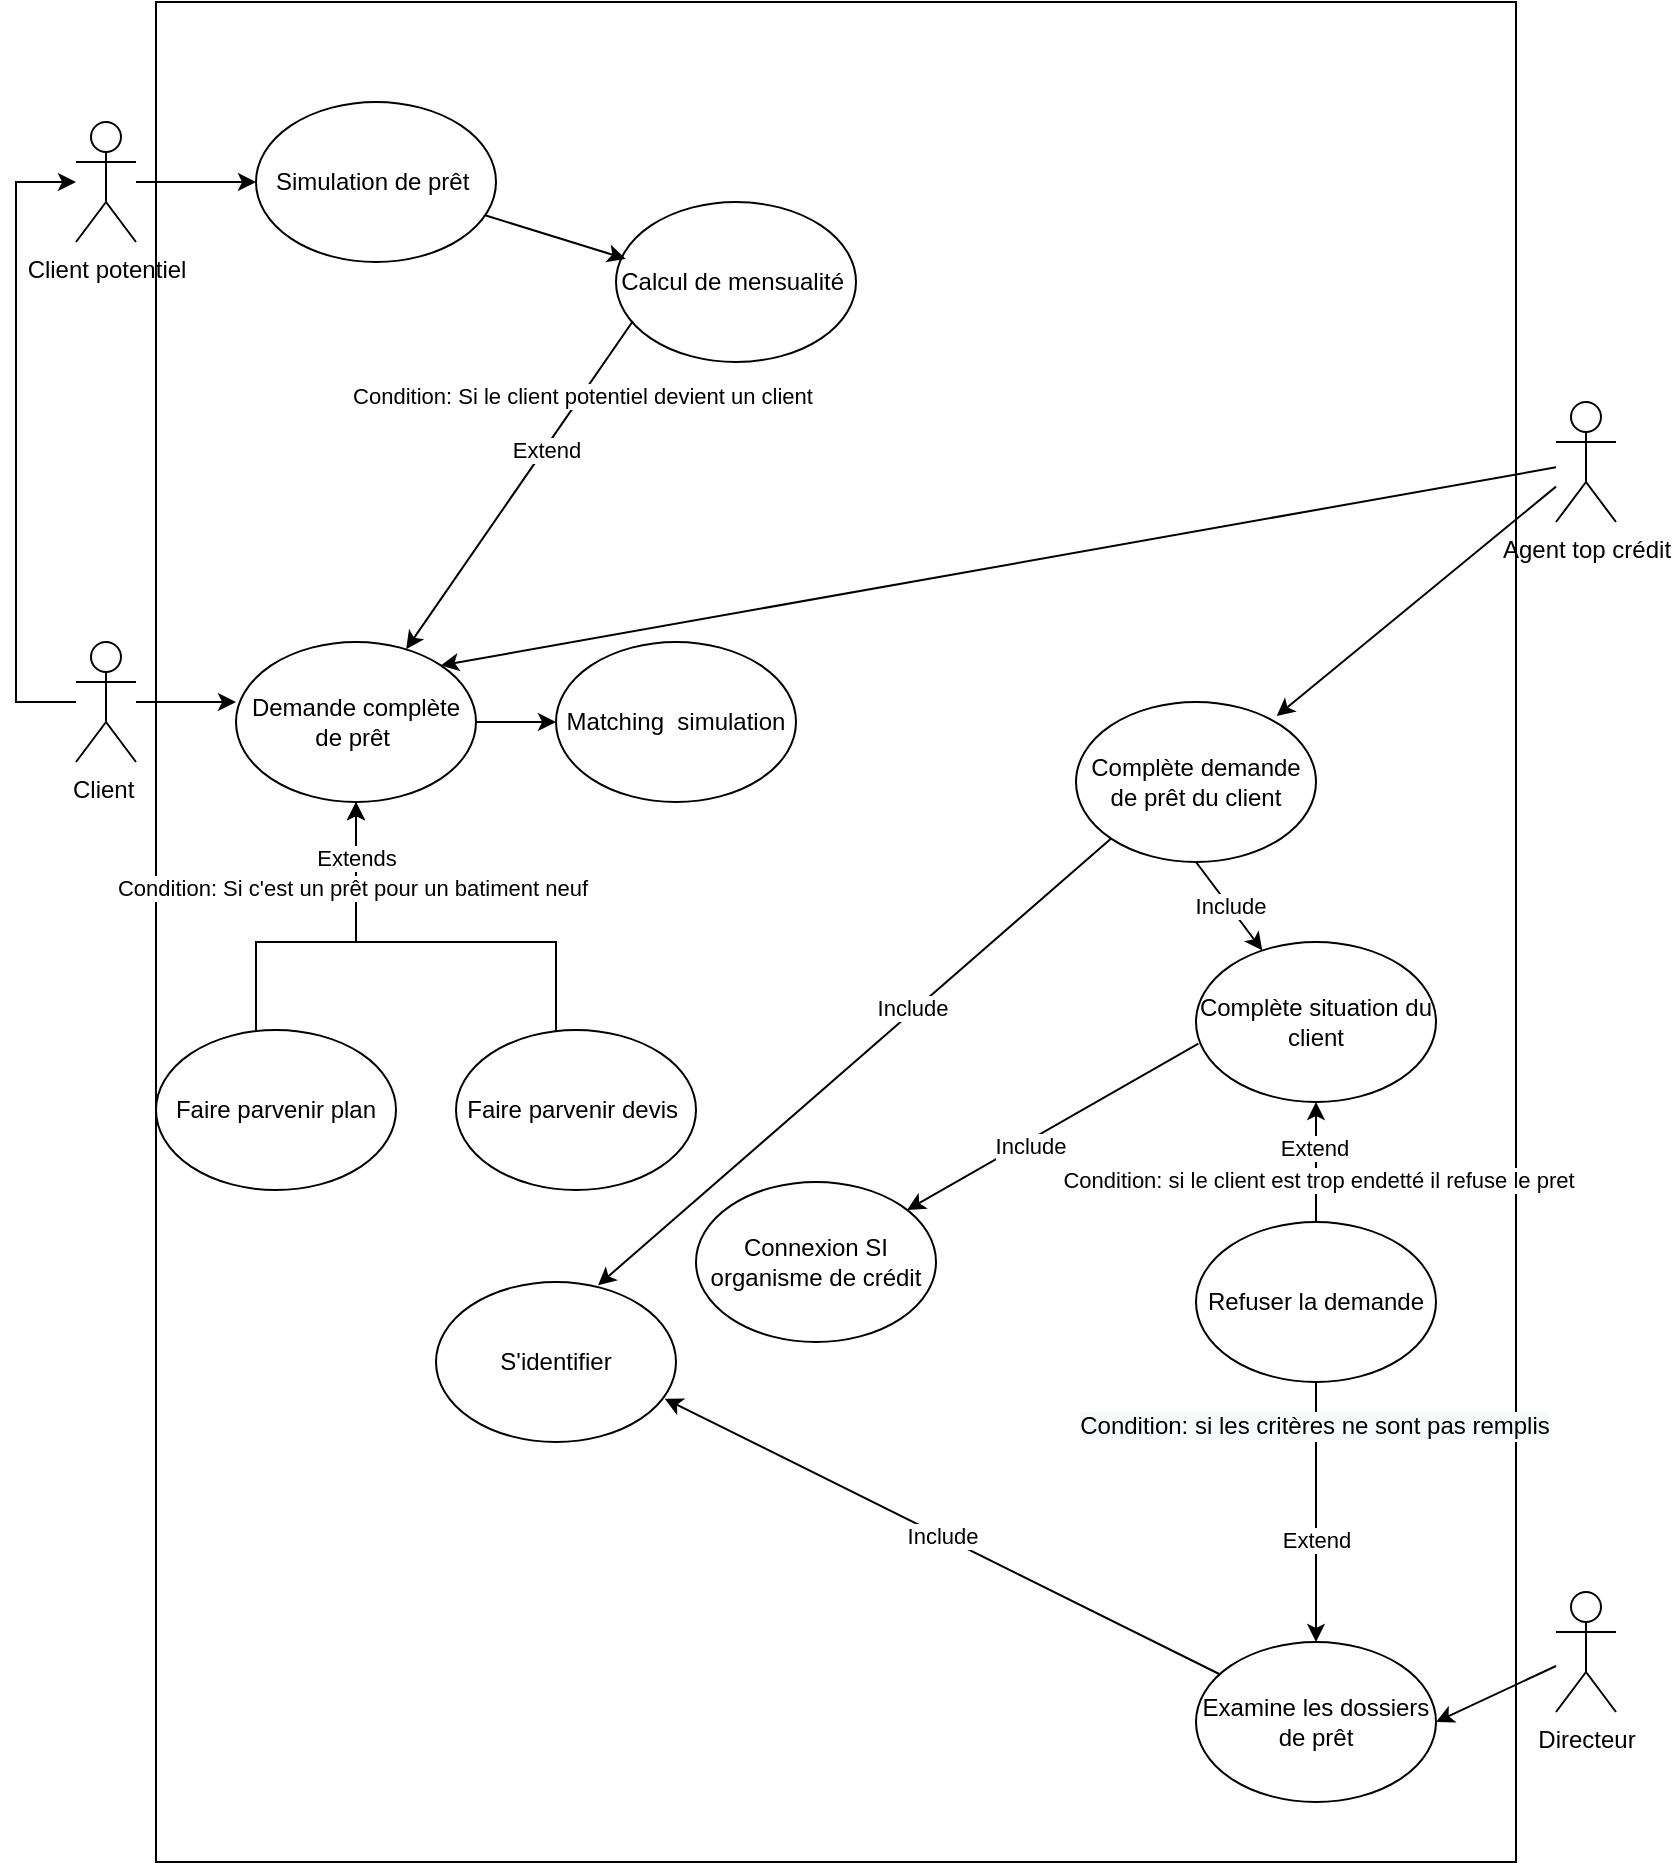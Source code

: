 <mxfile version="20.4.1" type="github">
  <diagram id="sLfjdKfzsrojfRRoex2J" name="Page-1">
    <mxGraphModel dx="2252" dy="817" grid="1" gridSize="10" guides="1" tooltips="1" connect="1" arrows="1" fold="1" page="1" pageScale="1" pageWidth="827" pageHeight="1169" math="0" shadow="0">
      <root>
        <mxCell id="0" />
        <mxCell id="1" parent="0" />
        <mxCell id="UNbvl4Z_Z1AyvjZRaRcP-1" value="" style="rounded=0;whiteSpace=wrap;html=1;" parent="1" vertex="1">
          <mxGeometry x="70" y="90" width="680" height="930" as="geometry" />
        </mxCell>
        <mxCell id="UNbvl4Z_Z1AyvjZRaRcP-27" style="edgeStyle=orthogonalEdgeStyle;rounded=0;orthogonalLoop=1;jettySize=auto;html=1;" parent="1" source="UNbvl4Z_Z1AyvjZRaRcP-4" target="UNbvl4Z_Z1AyvjZRaRcP-25" edge="1">
          <mxGeometry relative="1" as="geometry" />
        </mxCell>
        <mxCell id="UNbvl4Z_Z1AyvjZRaRcP-4" value="Client potentiel" style="shape=umlActor;verticalLabelPosition=bottom;verticalAlign=top;html=1;outlineConnect=0;" parent="1" vertex="1">
          <mxGeometry x="30" y="150" width="30" height="60" as="geometry" />
        </mxCell>
        <mxCell id="UNbvl4Z_Z1AyvjZRaRcP-5" value="Agent top crédit" style="shape=umlActor;verticalLabelPosition=bottom;verticalAlign=top;html=1;outlineConnect=0;" parent="1" vertex="1">
          <mxGeometry x="770" y="290" width="30" height="60" as="geometry" />
        </mxCell>
        <mxCell id="UNbvl4Z_Z1AyvjZRaRcP-6" value="Directeur" style="shape=umlActor;verticalLabelPosition=bottom;verticalAlign=top;html=1;outlineConnect=0;" parent="1" vertex="1">
          <mxGeometry x="770" y="885" width="30" height="60" as="geometry" />
        </mxCell>
        <mxCell id="UNbvl4Z_Z1AyvjZRaRcP-39" style="edgeStyle=orthogonalEdgeStyle;rounded=0;orthogonalLoop=1;jettySize=auto;html=1;entryX=0.5;entryY=1;entryDx=0;entryDy=0;" parent="1" source="UNbvl4Z_Z1AyvjZRaRcP-12" target="UNbvl4Z_Z1AyvjZRaRcP-23" edge="1">
          <mxGeometry relative="1" as="geometry">
            <Array as="points">
              <mxPoint x="270" y="560" />
              <mxPoint x="170" y="560" />
            </Array>
          </mxGeometry>
        </mxCell>
        <mxCell id="UNbvl4Z_Z1AyvjZRaRcP-12" value="Faire parvenir devis&amp;nbsp;" style="ellipse;whiteSpace=wrap;html=1;" parent="1" vertex="1">
          <mxGeometry x="220" y="604" width="120" height="80" as="geometry" />
        </mxCell>
        <mxCell id="UNbvl4Z_Z1AyvjZRaRcP-13" value="S&#39;identifier" style="ellipse;whiteSpace=wrap;html=1;" parent="1" vertex="1">
          <mxGeometry x="210" y="730" width="120" height="80" as="geometry" />
        </mxCell>
        <mxCell id="UNbvl4Z_Z1AyvjZRaRcP-48" style="edgeStyle=orthogonalEdgeStyle;rounded=0;orthogonalLoop=1;jettySize=auto;html=1;entryX=0.5;entryY=1;entryDx=0;entryDy=0;" parent="1" source="UNbvl4Z_Z1AyvjZRaRcP-16" target="UNbvl4Z_Z1AyvjZRaRcP-21" edge="1">
          <mxGeometry relative="1" as="geometry" />
        </mxCell>
        <mxCell id="UNbvl4Z_Z1AyvjZRaRcP-50" value="Extend" style="edgeLabel;html=1;align=center;verticalAlign=middle;resizable=0;points=[];" parent="UNbvl4Z_Z1AyvjZRaRcP-48" vertex="1" connectable="0">
          <mxGeometry x="0.225" y="1" relative="1" as="geometry">
            <mxPoint as="offset" />
          </mxGeometry>
        </mxCell>
        <mxCell id="uG17ihKQL3IOpoVoazir-16" value="Condition: si le client est trop endetté il refuse le pret" style="edgeLabel;html=1;align=center;verticalAlign=middle;resizable=0;points=[];" vertex="1" connectable="0" parent="UNbvl4Z_Z1AyvjZRaRcP-48">
          <mxGeometry x="-0.307" y="-1" relative="1" as="geometry">
            <mxPoint as="offset" />
          </mxGeometry>
        </mxCell>
        <mxCell id="UNbvl4Z_Z1AyvjZRaRcP-16" value="Refuser la demande" style="ellipse;whiteSpace=wrap;html=1;" parent="1" vertex="1">
          <mxGeometry x="590" y="700" width="120" height="80" as="geometry" />
        </mxCell>
        <mxCell id="UNbvl4Z_Z1AyvjZRaRcP-38" style="edgeStyle=orthogonalEdgeStyle;rounded=0;orthogonalLoop=1;jettySize=auto;html=1;" parent="1" source="UNbvl4Z_Z1AyvjZRaRcP-17" target="UNbvl4Z_Z1AyvjZRaRcP-23" edge="1">
          <mxGeometry relative="1" as="geometry">
            <Array as="points">
              <mxPoint x="120" y="560" />
              <mxPoint x="170" y="560" />
            </Array>
          </mxGeometry>
        </mxCell>
        <mxCell id="UNbvl4Z_Z1AyvjZRaRcP-40" value="Extends" style="edgeLabel;html=1;align=center;verticalAlign=middle;resizable=0;points=[];" parent="UNbvl4Z_Z1AyvjZRaRcP-38" vertex="1" connectable="0">
          <mxGeometry x="0.66" relative="1" as="geometry">
            <mxPoint as="offset" />
          </mxGeometry>
        </mxCell>
        <mxCell id="uG17ihKQL3IOpoVoazir-18" value="Condition: Si c&#39;est un prêt pour un batiment neuf" style="edgeLabel;html=1;align=center;verticalAlign=middle;resizable=0;points=[];" vertex="1" connectable="0" parent="UNbvl4Z_Z1AyvjZRaRcP-38">
          <mxGeometry x="0.479" y="2" relative="1" as="geometry">
            <mxPoint as="offset" />
          </mxGeometry>
        </mxCell>
        <mxCell id="UNbvl4Z_Z1AyvjZRaRcP-17" value="Faire parvenir plan" style="ellipse;whiteSpace=wrap;html=1;" parent="1" vertex="1">
          <mxGeometry x="70" y="604" width="120" height="80" as="geometry" />
        </mxCell>
        <mxCell id="UNbvl4Z_Z1AyvjZRaRcP-19" value="Complète demande de prêt du client" style="ellipse;whiteSpace=wrap;html=1;" parent="1" vertex="1">
          <mxGeometry x="530" y="440" width="120" height="80" as="geometry" />
        </mxCell>
        <mxCell id="UNbvl4Z_Z1AyvjZRaRcP-21" value="Complète situation du client" style="ellipse;whiteSpace=wrap;html=1;" parent="1" vertex="1">
          <mxGeometry x="590" y="560" width="120" height="80" as="geometry" />
        </mxCell>
        <mxCell id="UNbvl4Z_Z1AyvjZRaRcP-52" style="edgeStyle=orthogonalEdgeStyle;rounded=0;orthogonalLoop=1;jettySize=auto;html=1;exitX=0.5;exitY=1;exitDx=0;exitDy=0;" parent="1" source="UNbvl4Z_Z1AyvjZRaRcP-16" target="UNbvl4Z_Z1AyvjZRaRcP-22" edge="1">
          <mxGeometry relative="1" as="geometry" />
        </mxCell>
        <mxCell id="UNbvl4Z_Z1AyvjZRaRcP-53" value="Extend" style="edgeLabel;html=1;align=center;verticalAlign=middle;resizable=0;points=[];" parent="UNbvl4Z_Z1AyvjZRaRcP-52" vertex="1" connectable="0">
          <mxGeometry x="0.207" relative="1" as="geometry">
            <mxPoint as="offset" />
          </mxGeometry>
        </mxCell>
        <mxCell id="uG17ihKQL3IOpoVoazir-15" value="&lt;span style=&quot;font-size: 12px; background-color: rgb(248, 249, 250);&quot;&gt;Condition: si les critères ne sont pas remplis&lt;/span&gt;" style="edgeLabel;html=1;align=center;verticalAlign=middle;resizable=0;points=[];" vertex="1" connectable="0" parent="UNbvl4Z_Z1AyvjZRaRcP-52">
          <mxGeometry x="-0.663" y="-1" relative="1" as="geometry">
            <mxPoint as="offset" />
          </mxGeometry>
        </mxCell>
        <mxCell id="UNbvl4Z_Z1AyvjZRaRcP-22" value="Examine les dossiers de prêt" style="ellipse;whiteSpace=wrap;html=1;" parent="1" vertex="1">
          <mxGeometry x="590" y="910" width="120" height="80" as="geometry" />
        </mxCell>
        <mxCell id="uG17ihKQL3IOpoVoazir-21" style="edgeStyle=orthogonalEdgeStyle;rounded=0;orthogonalLoop=1;jettySize=auto;html=1;exitX=1;exitY=0.5;exitDx=0;exitDy=0;entryX=0;entryY=0.5;entryDx=0;entryDy=0;" edge="1" parent="1" source="UNbvl4Z_Z1AyvjZRaRcP-23" target="UNbvl4Z_Z1AyvjZRaRcP-41">
          <mxGeometry relative="1" as="geometry" />
        </mxCell>
        <mxCell id="UNbvl4Z_Z1AyvjZRaRcP-23" value="Demande complète de prêt&amp;nbsp;" style="ellipse;whiteSpace=wrap;html=1;" parent="1" vertex="1">
          <mxGeometry x="110" y="410" width="120" height="80" as="geometry" />
        </mxCell>
        <mxCell id="UNbvl4Z_Z1AyvjZRaRcP-24" value="Calcul de mensualité&amp;nbsp;" style="ellipse;whiteSpace=wrap;html=1;" parent="1" vertex="1">
          <mxGeometry x="300" y="190" width="120" height="80" as="geometry" />
        </mxCell>
        <mxCell id="UNbvl4Z_Z1AyvjZRaRcP-25" value="Simulation de prêt&amp;nbsp;" style="ellipse;whiteSpace=wrap;html=1;" parent="1" vertex="1">
          <mxGeometry x="120" y="140" width="120" height="80" as="geometry" />
        </mxCell>
        <mxCell id="UNbvl4Z_Z1AyvjZRaRcP-33" value="" style="endArrow=classic;html=1;rounded=0;entryX=0.04;entryY=0.355;entryDx=0;entryDy=0;entryPerimeter=0;" parent="1" source="UNbvl4Z_Z1AyvjZRaRcP-25" target="UNbvl4Z_Z1AyvjZRaRcP-24" edge="1">
          <mxGeometry width="50" height="50" relative="1" as="geometry">
            <mxPoint x="300" y="270" as="sourcePoint" />
            <mxPoint x="350" y="220" as="targetPoint" />
          </mxGeometry>
        </mxCell>
        <mxCell id="UNbvl4Z_Z1AyvjZRaRcP-41" value="Matching &amp;nbsp;simulation" style="ellipse;whiteSpace=wrap;html=1;" parent="1" vertex="1">
          <mxGeometry x="270" y="410" width="120" height="80" as="geometry" />
        </mxCell>
        <mxCell id="UNbvl4Z_Z1AyvjZRaRcP-42" value="Connexion SI organisme de crédit" style="ellipse;whiteSpace=wrap;html=1;" parent="1" vertex="1">
          <mxGeometry x="340" y="680" width="120" height="80" as="geometry" />
        </mxCell>
        <mxCell id="UNbvl4Z_Z1AyvjZRaRcP-43" value="" style="endArrow=classic;html=1;rounded=0;entryX=0.836;entryY=0.088;entryDx=0;entryDy=0;entryPerimeter=0;" parent="1" source="UNbvl4Z_Z1AyvjZRaRcP-5" target="UNbvl4Z_Z1AyvjZRaRcP-19" edge="1">
          <mxGeometry width="50" height="50" relative="1" as="geometry">
            <mxPoint x="530" y="520" as="sourcePoint" />
            <mxPoint x="580" y="470" as="targetPoint" />
          </mxGeometry>
        </mxCell>
        <mxCell id="UNbvl4Z_Z1AyvjZRaRcP-45" value="Include" style="endArrow=classic;html=1;rounded=0;exitX=0.5;exitY=1;exitDx=0;exitDy=0;" parent="1" source="UNbvl4Z_Z1AyvjZRaRcP-19" target="UNbvl4Z_Z1AyvjZRaRcP-21" edge="1">
          <mxGeometry width="50" height="50" relative="1" as="geometry">
            <mxPoint x="340" y="480" as="sourcePoint" />
            <mxPoint x="290" y="530" as="targetPoint" />
          </mxGeometry>
        </mxCell>
        <mxCell id="UNbvl4Z_Z1AyvjZRaRcP-46" value="" style="endArrow=classic;html=1;rounded=0;entryX=1;entryY=0;entryDx=0;entryDy=0;" parent="1" source="UNbvl4Z_Z1AyvjZRaRcP-5" target="UNbvl4Z_Z1AyvjZRaRcP-23" edge="1">
          <mxGeometry width="50" height="50" relative="1" as="geometry">
            <mxPoint x="530" y="480" as="sourcePoint" />
            <mxPoint x="580" y="430" as="targetPoint" />
          </mxGeometry>
        </mxCell>
        <mxCell id="UNbvl4Z_Z1AyvjZRaRcP-55" value="" style="endArrow=classic;html=1;rounded=0;entryX=0.675;entryY=0.021;entryDx=0;entryDy=0;exitX=0;exitY=1;exitDx=0;exitDy=0;entryPerimeter=0;" parent="1" source="UNbvl4Z_Z1AyvjZRaRcP-19" target="UNbvl4Z_Z1AyvjZRaRcP-13" edge="1">
          <mxGeometry width="50" height="50" relative="1" as="geometry">
            <mxPoint x="460" y="610" as="sourcePoint" />
            <mxPoint x="510" y="560" as="targetPoint" />
          </mxGeometry>
        </mxCell>
        <mxCell id="UNbvl4Z_Z1AyvjZRaRcP-56" value="Include" style="edgeLabel;html=1;align=center;verticalAlign=middle;resizable=0;points=[];" parent="UNbvl4Z_Z1AyvjZRaRcP-55" vertex="1" connectable="0">
          <mxGeometry x="-0.232" y="-2" relative="1" as="geometry">
            <mxPoint as="offset" />
          </mxGeometry>
        </mxCell>
        <mxCell id="UNbvl4Z_Z1AyvjZRaRcP-57" value="Include" style="endArrow=classic;html=1;rounded=0;entryX=0.953;entryY=0.729;entryDx=0;entryDy=0;entryPerimeter=0;" parent="1" source="UNbvl4Z_Z1AyvjZRaRcP-22" target="UNbvl4Z_Z1AyvjZRaRcP-13" edge="1">
          <mxGeometry width="50" height="50" relative="1" as="geometry">
            <mxPoint x="460" y="610" as="sourcePoint" />
            <mxPoint x="510" y="560" as="targetPoint" />
          </mxGeometry>
        </mxCell>
        <mxCell id="uG17ihKQL3IOpoVoazir-10" style="edgeStyle=orthogonalEdgeStyle;rounded=0;orthogonalLoop=1;jettySize=auto;html=1;" edge="1" parent="1" source="uG17ihKQL3IOpoVoazir-1" target="UNbvl4Z_Z1AyvjZRaRcP-4">
          <mxGeometry relative="1" as="geometry">
            <Array as="points">
              <mxPoint y="440" />
              <mxPoint y="180" />
            </Array>
          </mxGeometry>
        </mxCell>
        <mxCell id="uG17ihKQL3IOpoVoazir-22" style="edgeStyle=orthogonalEdgeStyle;rounded=0;orthogonalLoop=1;jettySize=auto;html=1;" edge="1" parent="1" source="uG17ihKQL3IOpoVoazir-1">
          <mxGeometry relative="1" as="geometry">
            <mxPoint x="110" y="440" as="targetPoint" />
          </mxGeometry>
        </mxCell>
        <mxCell id="uG17ihKQL3IOpoVoazir-1" value="Client&amp;nbsp;" style="shape=umlActor;verticalLabelPosition=bottom;verticalAlign=top;html=1;outlineConnect=0;" vertex="1" parent="1">
          <mxGeometry x="30" y="410" width="30" height="60" as="geometry" />
        </mxCell>
        <mxCell id="uG17ihKQL3IOpoVoazir-5" value="" style="endArrow=classic;html=1;rounded=0;exitX=0.01;exitY=0.635;exitDx=0;exitDy=0;exitPerimeter=0;" edge="1" parent="1" source="UNbvl4Z_Z1AyvjZRaRcP-21" target="UNbvl4Z_Z1AyvjZRaRcP-42">
          <mxGeometry width="50" height="50" relative="1" as="geometry">
            <mxPoint x="570" y="660" as="sourcePoint" />
            <mxPoint x="620" y="610" as="targetPoint" />
          </mxGeometry>
        </mxCell>
        <mxCell id="uG17ihKQL3IOpoVoazir-6" value="Include" style="edgeLabel;html=1;align=center;verticalAlign=middle;resizable=0;points=[];" vertex="1" connectable="0" parent="uG17ihKQL3IOpoVoazir-5">
          <mxGeometry x="0.177" y="2" relative="1" as="geometry">
            <mxPoint as="offset" />
          </mxGeometry>
        </mxCell>
        <mxCell id="uG17ihKQL3IOpoVoazir-13" value="" style="endArrow=classic;html=1;rounded=0;exitX=0.07;exitY=0.745;exitDx=0;exitDy=0;exitPerimeter=0;" edge="1" parent="1" source="UNbvl4Z_Z1AyvjZRaRcP-24" target="UNbvl4Z_Z1AyvjZRaRcP-23">
          <mxGeometry width="50" height="50" relative="1" as="geometry">
            <mxPoint x="680" y="610" as="sourcePoint" />
            <mxPoint x="730" y="560" as="targetPoint" />
          </mxGeometry>
        </mxCell>
        <mxCell id="uG17ihKQL3IOpoVoazir-14" value="Extend" style="edgeLabel;html=1;align=center;verticalAlign=middle;resizable=0;points=[];" vertex="1" connectable="0" parent="uG17ihKQL3IOpoVoazir-13">
          <mxGeometry x="-0.224" relative="1" as="geometry">
            <mxPoint as="offset" />
          </mxGeometry>
        </mxCell>
        <mxCell id="uG17ihKQL3IOpoVoazir-17" value="Condition: Si le client potentiel devient un client" style="edgeLabel;html=1;align=center;verticalAlign=middle;resizable=0;points=[];" vertex="1" connectable="0" parent="uG17ihKQL3IOpoVoazir-13">
          <mxGeometry x="-0.543" relative="1" as="geometry">
            <mxPoint as="offset" />
          </mxGeometry>
        </mxCell>
        <mxCell id="uG17ihKQL3IOpoVoazir-19" value="" style="endArrow=classic;html=1;rounded=0;entryX=1;entryY=0.5;entryDx=0;entryDy=0;" edge="1" parent="1" source="UNbvl4Z_Z1AyvjZRaRcP-6" target="UNbvl4Z_Z1AyvjZRaRcP-22">
          <mxGeometry width="50" height="50" relative="1" as="geometry">
            <mxPoint x="420" y="410" as="sourcePoint" />
            <mxPoint x="470" y="360" as="targetPoint" />
          </mxGeometry>
        </mxCell>
      </root>
    </mxGraphModel>
  </diagram>
</mxfile>

